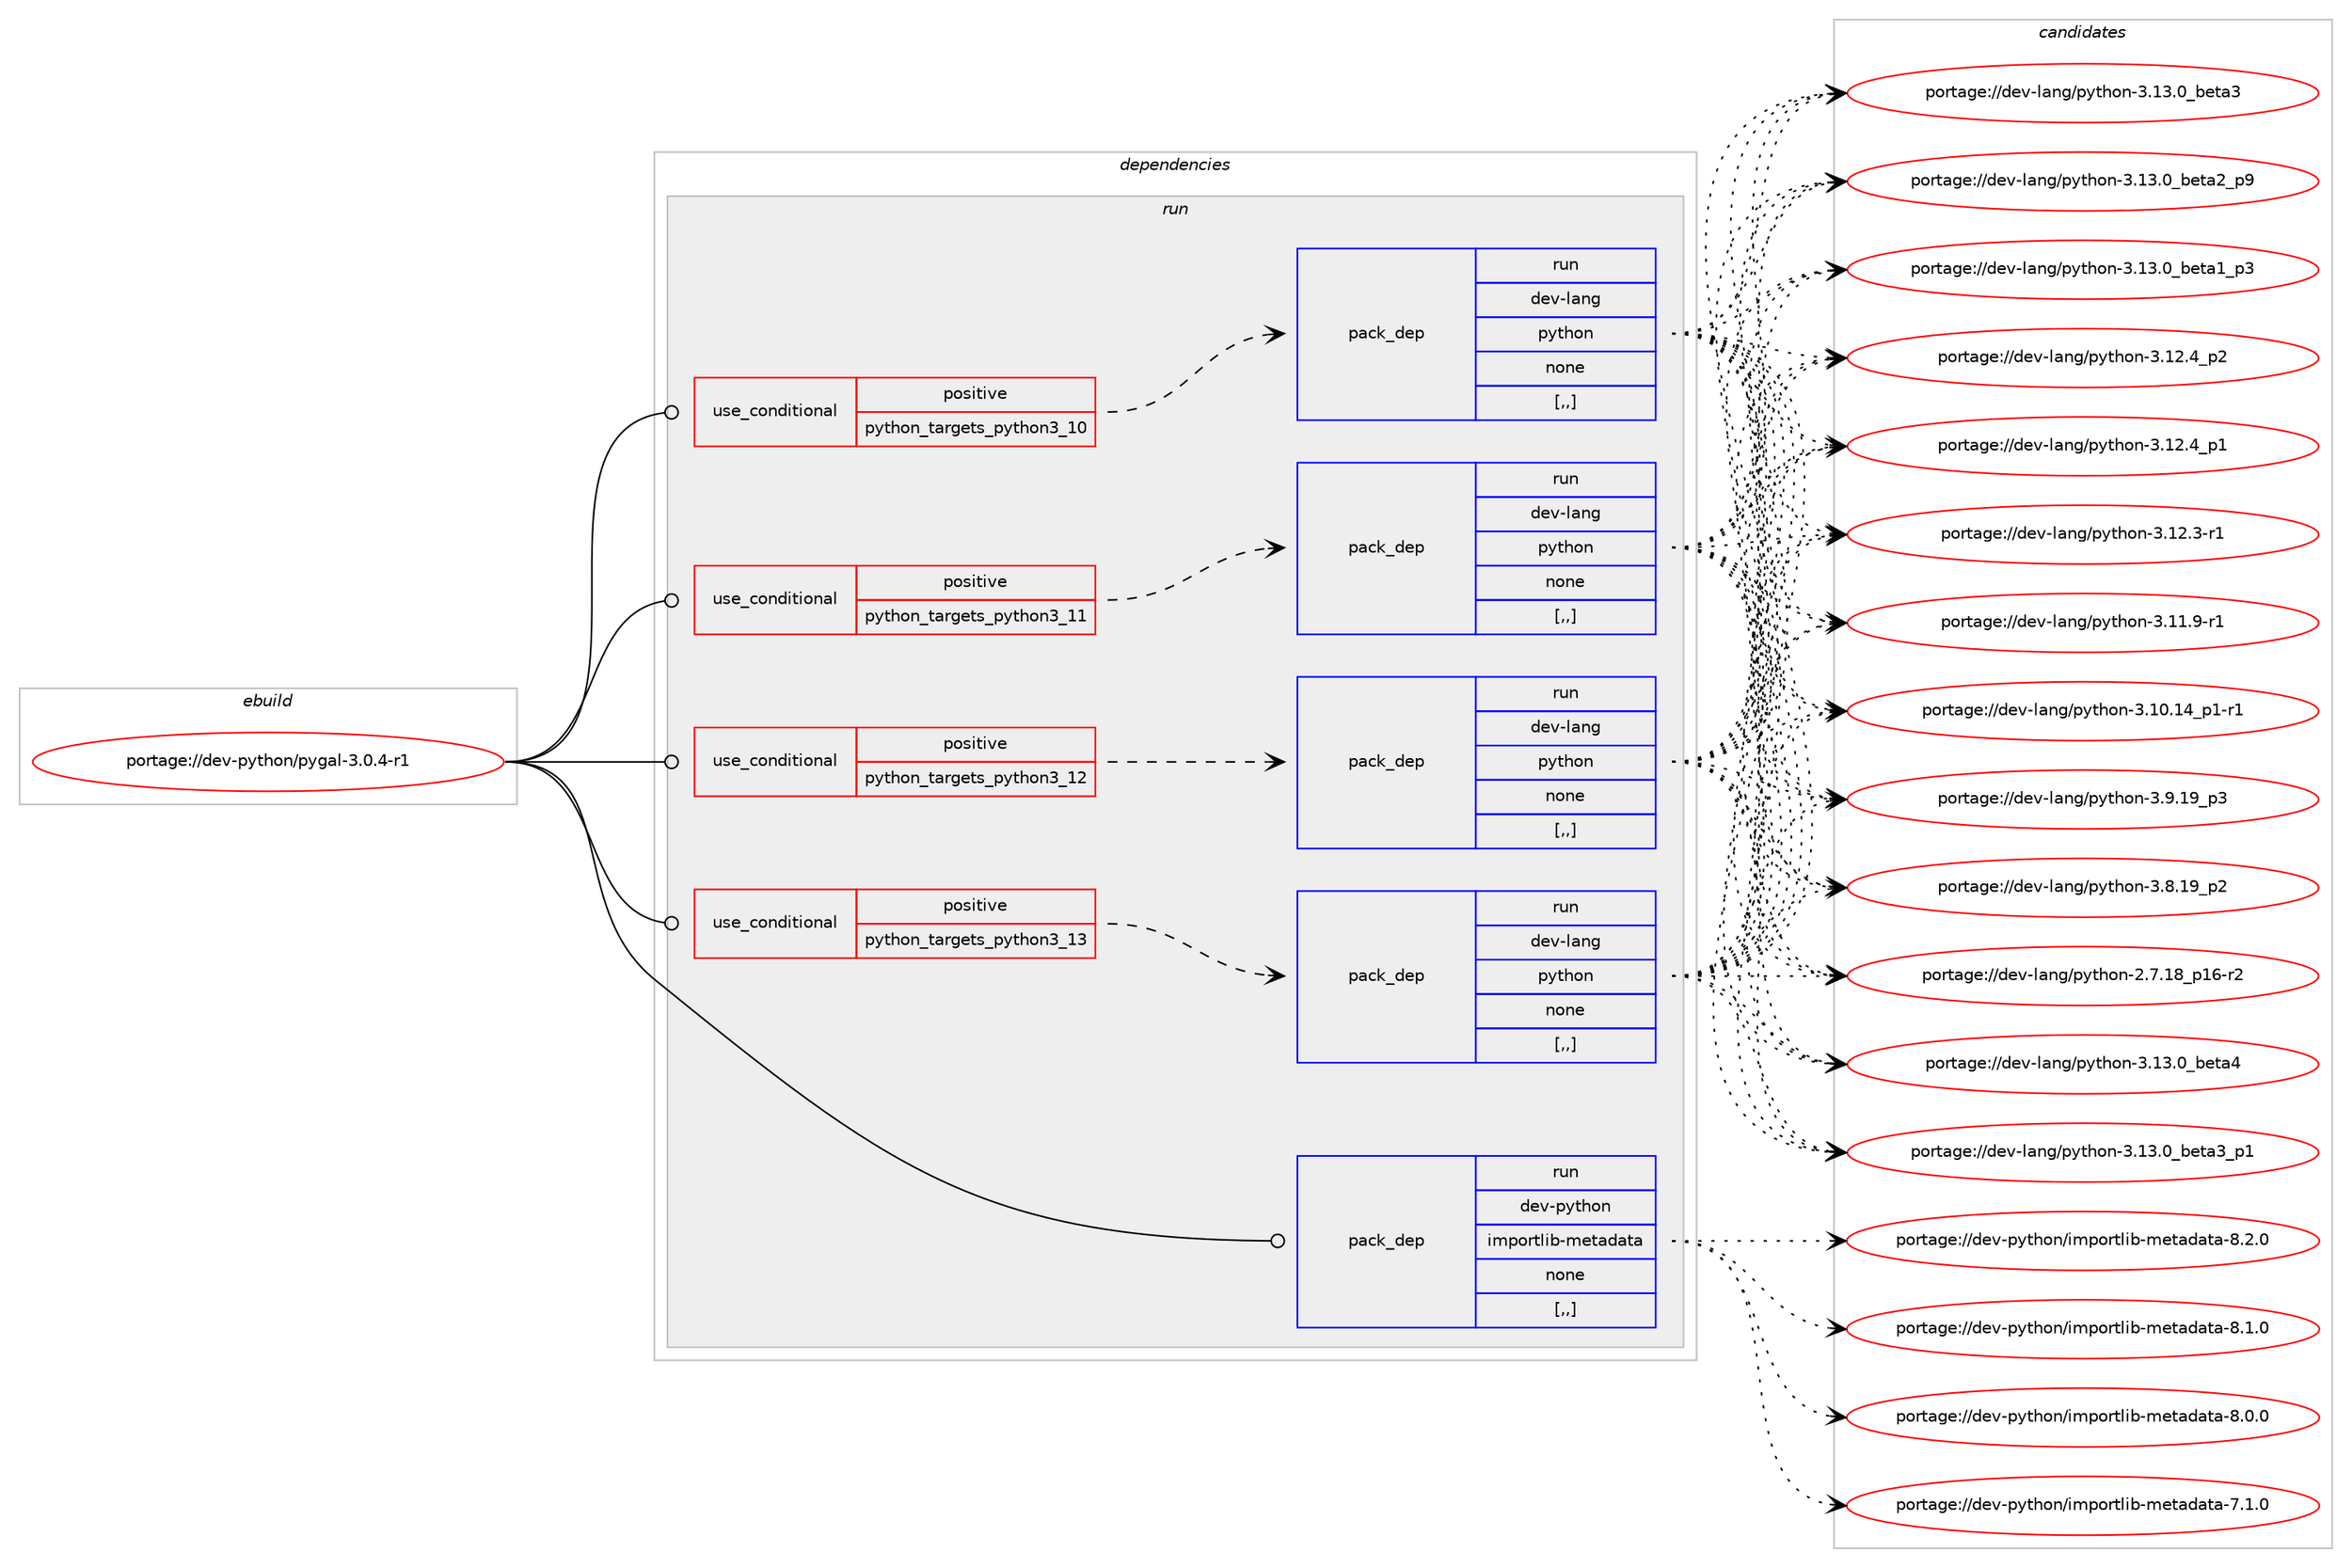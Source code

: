 digraph prolog {

# *************
# Graph options
# *************

newrank=true;
concentrate=true;
compound=true;
graph [rankdir=LR,fontname=Helvetica,fontsize=10,ranksep=1.5];#, ranksep=2.5, nodesep=0.2];
edge  [arrowhead=vee];
node  [fontname=Helvetica,fontsize=10];

# **********
# The ebuild
# **********

subgraph cluster_leftcol {
color=gray;
label=<<i>ebuild</i>>;
id [label="portage://dev-python/pygal-3.0.4-r1", color=red, width=4, href="../dev-python/pygal-3.0.4-r1.svg"];
}

# ****************
# The dependencies
# ****************

subgraph cluster_midcol {
color=gray;
label=<<i>dependencies</i>>;
subgraph cluster_compile {
fillcolor="#eeeeee";
style=filled;
label=<<i>compile</i>>;
}
subgraph cluster_compileandrun {
fillcolor="#eeeeee";
style=filled;
label=<<i>compile and run</i>>;
}
subgraph cluster_run {
fillcolor="#eeeeee";
style=filled;
label=<<i>run</i>>;
subgraph cond36984 {
dependency156874 [label=<<TABLE BORDER="0" CELLBORDER="1" CELLSPACING="0" CELLPADDING="4"><TR><TD ROWSPAN="3" CELLPADDING="10">use_conditional</TD></TR><TR><TD>positive</TD></TR><TR><TD>python_targets_python3_10</TD></TR></TABLE>>, shape=none, color=red];
subgraph pack118638 {
dependency156875 [label=<<TABLE BORDER="0" CELLBORDER="1" CELLSPACING="0" CELLPADDING="4" WIDTH="220"><TR><TD ROWSPAN="6" CELLPADDING="30">pack_dep</TD></TR><TR><TD WIDTH="110">run</TD></TR><TR><TD>dev-lang</TD></TR><TR><TD>python</TD></TR><TR><TD>none</TD></TR><TR><TD>[,,]</TD></TR></TABLE>>, shape=none, color=blue];
}
dependency156874:e -> dependency156875:w [weight=20,style="dashed",arrowhead="vee"];
}
id:e -> dependency156874:w [weight=20,style="solid",arrowhead="odot"];
subgraph cond36985 {
dependency156876 [label=<<TABLE BORDER="0" CELLBORDER="1" CELLSPACING="0" CELLPADDING="4"><TR><TD ROWSPAN="3" CELLPADDING="10">use_conditional</TD></TR><TR><TD>positive</TD></TR><TR><TD>python_targets_python3_11</TD></TR></TABLE>>, shape=none, color=red];
subgraph pack118639 {
dependency156877 [label=<<TABLE BORDER="0" CELLBORDER="1" CELLSPACING="0" CELLPADDING="4" WIDTH="220"><TR><TD ROWSPAN="6" CELLPADDING="30">pack_dep</TD></TR><TR><TD WIDTH="110">run</TD></TR><TR><TD>dev-lang</TD></TR><TR><TD>python</TD></TR><TR><TD>none</TD></TR><TR><TD>[,,]</TD></TR></TABLE>>, shape=none, color=blue];
}
dependency156876:e -> dependency156877:w [weight=20,style="dashed",arrowhead="vee"];
}
id:e -> dependency156876:w [weight=20,style="solid",arrowhead="odot"];
subgraph cond36986 {
dependency156878 [label=<<TABLE BORDER="0" CELLBORDER="1" CELLSPACING="0" CELLPADDING="4"><TR><TD ROWSPAN="3" CELLPADDING="10">use_conditional</TD></TR><TR><TD>positive</TD></TR><TR><TD>python_targets_python3_12</TD></TR></TABLE>>, shape=none, color=red];
subgraph pack118640 {
dependency156879 [label=<<TABLE BORDER="0" CELLBORDER="1" CELLSPACING="0" CELLPADDING="4" WIDTH="220"><TR><TD ROWSPAN="6" CELLPADDING="30">pack_dep</TD></TR><TR><TD WIDTH="110">run</TD></TR><TR><TD>dev-lang</TD></TR><TR><TD>python</TD></TR><TR><TD>none</TD></TR><TR><TD>[,,]</TD></TR></TABLE>>, shape=none, color=blue];
}
dependency156878:e -> dependency156879:w [weight=20,style="dashed",arrowhead="vee"];
}
id:e -> dependency156878:w [weight=20,style="solid",arrowhead="odot"];
subgraph cond36987 {
dependency156880 [label=<<TABLE BORDER="0" CELLBORDER="1" CELLSPACING="0" CELLPADDING="4"><TR><TD ROWSPAN="3" CELLPADDING="10">use_conditional</TD></TR><TR><TD>positive</TD></TR><TR><TD>python_targets_python3_13</TD></TR></TABLE>>, shape=none, color=red];
subgraph pack118641 {
dependency156881 [label=<<TABLE BORDER="0" CELLBORDER="1" CELLSPACING="0" CELLPADDING="4" WIDTH="220"><TR><TD ROWSPAN="6" CELLPADDING="30">pack_dep</TD></TR><TR><TD WIDTH="110">run</TD></TR><TR><TD>dev-lang</TD></TR><TR><TD>python</TD></TR><TR><TD>none</TD></TR><TR><TD>[,,]</TD></TR></TABLE>>, shape=none, color=blue];
}
dependency156880:e -> dependency156881:w [weight=20,style="dashed",arrowhead="vee"];
}
id:e -> dependency156880:w [weight=20,style="solid",arrowhead="odot"];
subgraph pack118642 {
dependency156882 [label=<<TABLE BORDER="0" CELLBORDER="1" CELLSPACING="0" CELLPADDING="4" WIDTH="220"><TR><TD ROWSPAN="6" CELLPADDING="30">pack_dep</TD></TR><TR><TD WIDTH="110">run</TD></TR><TR><TD>dev-python</TD></TR><TR><TD>importlib-metadata</TD></TR><TR><TD>none</TD></TR><TR><TD>[,,]</TD></TR></TABLE>>, shape=none, color=blue];
}
id:e -> dependency156882:w [weight=20,style="solid",arrowhead="odot"];
}
}

# **************
# The candidates
# **************

subgraph cluster_choices {
rank=same;
color=gray;
label=<<i>candidates</i>>;

subgraph choice118638 {
color=black;
nodesep=1;
choice1001011184510897110103471121211161041111104551464951464895981011169752 [label="portage://dev-lang/python-3.13.0_beta4", color=red, width=4,href="../dev-lang/python-3.13.0_beta4.svg"];
choice10010111845108971101034711212111610411111045514649514648959810111697519511249 [label="portage://dev-lang/python-3.13.0_beta3_p1", color=red, width=4,href="../dev-lang/python-3.13.0_beta3_p1.svg"];
choice1001011184510897110103471121211161041111104551464951464895981011169751 [label="portage://dev-lang/python-3.13.0_beta3", color=red, width=4,href="../dev-lang/python-3.13.0_beta3.svg"];
choice10010111845108971101034711212111610411111045514649514648959810111697509511257 [label="portage://dev-lang/python-3.13.0_beta2_p9", color=red, width=4,href="../dev-lang/python-3.13.0_beta2_p9.svg"];
choice10010111845108971101034711212111610411111045514649514648959810111697499511251 [label="portage://dev-lang/python-3.13.0_beta1_p3", color=red, width=4,href="../dev-lang/python-3.13.0_beta1_p3.svg"];
choice100101118451089711010347112121116104111110455146495046529511250 [label="portage://dev-lang/python-3.12.4_p2", color=red, width=4,href="../dev-lang/python-3.12.4_p2.svg"];
choice100101118451089711010347112121116104111110455146495046529511249 [label="portage://dev-lang/python-3.12.4_p1", color=red, width=4,href="../dev-lang/python-3.12.4_p1.svg"];
choice100101118451089711010347112121116104111110455146495046514511449 [label="portage://dev-lang/python-3.12.3-r1", color=red, width=4,href="../dev-lang/python-3.12.3-r1.svg"];
choice100101118451089711010347112121116104111110455146494946574511449 [label="portage://dev-lang/python-3.11.9-r1", color=red, width=4,href="../dev-lang/python-3.11.9-r1.svg"];
choice100101118451089711010347112121116104111110455146494846495295112494511449 [label="portage://dev-lang/python-3.10.14_p1-r1", color=red, width=4,href="../dev-lang/python-3.10.14_p1-r1.svg"];
choice100101118451089711010347112121116104111110455146574649579511251 [label="portage://dev-lang/python-3.9.19_p3", color=red, width=4,href="../dev-lang/python-3.9.19_p3.svg"];
choice100101118451089711010347112121116104111110455146564649579511250 [label="portage://dev-lang/python-3.8.19_p2", color=red, width=4,href="../dev-lang/python-3.8.19_p2.svg"];
choice100101118451089711010347112121116104111110455046554649569511249544511450 [label="portage://dev-lang/python-2.7.18_p16-r2", color=red, width=4,href="../dev-lang/python-2.7.18_p16-r2.svg"];
dependency156875:e -> choice1001011184510897110103471121211161041111104551464951464895981011169752:w [style=dotted,weight="100"];
dependency156875:e -> choice10010111845108971101034711212111610411111045514649514648959810111697519511249:w [style=dotted,weight="100"];
dependency156875:e -> choice1001011184510897110103471121211161041111104551464951464895981011169751:w [style=dotted,weight="100"];
dependency156875:e -> choice10010111845108971101034711212111610411111045514649514648959810111697509511257:w [style=dotted,weight="100"];
dependency156875:e -> choice10010111845108971101034711212111610411111045514649514648959810111697499511251:w [style=dotted,weight="100"];
dependency156875:e -> choice100101118451089711010347112121116104111110455146495046529511250:w [style=dotted,weight="100"];
dependency156875:e -> choice100101118451089711010347112121116104111110455146495046529511249:w [style=dotted,weight="100"];
dependency156875:e -> choice100101118451089711010347112121116104111110455146495046514511449:w [style=dotted,weight="100"];
dependency156875:e -> choice100101118451089711010347112121116104111110455146494946574511449:w [style=dotted,weight="100"];
dependency156875:e -> choice100101118451089711010347112121116104111110455146494846495295112494511449:w [style=dotted,weight="100"];
dependency156875:e -> choice100101118451089711010347112121116104111110455146574649579511251:w [style=dotted,weight="100"];
dependency156875:e -> choice100101118451089711010347112121116104111110455146564649579511250:w [style=dotted,weight="100"];
dependency156875:e -> choice100101118451089711010347112121116104111110455046554649569511249544511450:w [style=dotted,weight="100"];
}
subgraph choice118639 {
color=black;
nodesep=1;
choice1001011184510897110103471121211161041111104551464951464895981011169752 [label="portage://dev-lang/python-3.13.0_beta4", color=red, width=4,href="../dev-lang/python-3.13.0_beta4.svg"];
choice10010111845108971101034711212111610411111045514649514648959810111697519511249 [label="portage://dev-lang/python-3.13.0_beta3_p1", color=red, width=4,href="../dev-lang/python-3.13.0_beta3_p1.svg"];
choice1001011184510897110103471121211161041111104551464951464895981011169751 [label="portage://dev-lang/python-3.13.0_beta3", color=red, width=4,href="../dev-lang/python-3.13.0_beta3.svg"];
choice10010111845108971101034711212111610411111045514649514648959810111697509511257 [label="portage://dev-lang/python-3.13.0_beta2_p9", color=red, width=4,href="../dev-lang/python-3.13.0_beta2_p9.svg"];
choice10010111845108971101034711212111610411111045514649514648959810111697499511251 [label="portage://dev-lang/python-3.13.0_beta1_p3", color=red, width=4,href="../dev-lang/python-3.13.0_beta1_p3.svg"];
choice100101118451089711010347112121116104111110455146495046529511250 [label="portage://dev-lang/python-3.12.4_p2", color=red, width=4,href="../dev-lang/python-3.12.4_p2.svg"];
choice100101118451089711010347112121116104111110455146495046529511249 [label="portage://dev-lang/python-3.12.4_p1", color=red, width=4,href="../dev-lang/python-3.12.4_p1.svg"];
choice100101118451089711010347112121116104111110455146495046514511449 [label="portage://dev-lang/python-3.12.3-r1", color=red, width=4,href="../dev-lang/python-3.12.3-r1.svg"];
choice100101118451089711010347112121116104111110455146494946574511449 [label="portage://dev-lang/python-3.11.9-r1", color=red, width=4,href="../dev-lang/python-3.11.9-r1.svg"];
choice100101118451089711010347112121116104111110455146494846495295112494511449 [label="portage://dev-lang/python-3.10.14_p1-r1", color=red, width=4,href="../dev-lang/python-3.10.14_p1-r1.svg"];
choice100101118451089711010347112121116104111110455146574649579511251 [label="portage://dev-lang/python-3.9.19_p3", color=red, width=4,href="../dev-lang/python-3.9.19_p3.svg"];
choice100101118451089711010347112121116104111110455146564649579511250 [label="portage://dev-lang/python-3.8.19_p2", color=red, width=4,href="../dev-lang/python-3.8.19_p2.svg"];
choice100101118451089711010347112121116104111110455046554649569511249544511450 [label="portage://dev-lang/python-2.7.18_p16-r2", color=red, width=4,href="../dev-lang/python-2.7.18_p16-r2.svg"];
dependency156877:e -> choice1001011184510897110103471121211161041111104551464951464895981011169752:w [style=dotted,weight="100"];
dependency156877:e -> choice10010111845108971101034711212111610411111045514649514648959810111697519511249:w [style=dotted,weight="100"];
dependency156877:e -> choice1001011184510897110103471121211161041111104551464951464895981011169751:w [style=dotted,weight="100"];
dependency156877:e -> choice10010111845108971101034711212111610411111045514649514648959810111697509511257:w [style=dotted,weight="100"];
dependency156877:e -> choice10010111845108971101034711212111610411111045514649514648959810111697499511251:w [style=dotted,weight="100"];
dependency156877:e -> choice100101118451089711010347112121116104111110455146495046529511250:w [style=dotted,weight="100"];
dependency156877:e -> choice100101118451089711010347112121116104111110455146495046529511249:w [style=dotted,weight="100"];
dependency156877:e -> choice100101118451089711010347112121116104111110455146495046514511449:w [style=dotted,weight="100"];
dependency156877:e -> choice100101118451089711010347112121116104111110455146494946574511449:w [style=dotted,weight="100"];
dependency156877:e -> choice100101118451089711010347112121116104111110455146494846495295112494511449:w [style=dotted,weight="100"];
dependency156877:e -> choice100101118451089711010347112121116104111110455146574649579511251:w [style=dotted,weight="100"];
dependency156877:e -> choice100101118451089711010347112121116104111110455146564649579511250:w [style=dotted,weight="100"];
dependency156877:e -> choice100101118451089711010347112121116104111110455046554649569511249544511450:w [style=dotted,weight="100"];
}
subgraph choice118640 {
color=black;
nodesep=1;
choice1001011184510897110103471121211161041111104551464951464895981011169752 [label="portage://dev-lang/python-3.13.0_beta4", color=red, width=4,href="../dev-lang/python-3.13.0_beta4.svg"];
choice10010111845108971101034711212111610411111045514649514648959810111697519511249 [label="portage://dev-lang/python-3.13.0_beta3_p1", color=red, width=4,href="../dev-lang/python-3.13.0_beta3_p1.svg"];
choice1001011184510897110103471121211161041111104551464951464895981011169751 [label="portage://dev-lang/python-3.13.0_beta3", color=red, width=4,href="../dev-lang/python-3.13.0_beta3.svg"];
choice10010111845108971101034711212111610411111045514649514648959810111697509511257 [label="portage://dev-lang/python-3.13.0_beta2_p9", color=red, width=4,href="../dev-lang/python-3.13.0_beta2_p9.svg"];
choice10010111845108971101034711212111610411111045514649514648959810111697499511251 [label="portage://dev-lang/python-3.13.0_beta1_p3", color=red, width=4,href="../dev-lang/python-3.13.0_beta1_p3.svg"];
choice100101118451089711010347112121116104111110455146495046529511250 [label="portage://dev-lang/python-3.12.4_p2", color=red, width=4,href="../dev-lang/python-3.12.4_p2.svg"];
choice100101118451089711010347112121116104111110455146495046529511249 [label="portage://dev-lang/python-3.12.4_p1", color=red, width=4,href="../dev-lang/python-3.12.4_p1.svg"];
choice100101118451089711010347112121116104111110455146495046514511449 [label="portage://dev-lang/python-3.12.3-r1", color=red, width=4,href="../dev-lang/python-3.12.3-r1.svg"];
choice100101118451089711010347112121116104111110455146494946574511449 [label="portage://dev-lang/python-3.11.9-r1", color=red, width=4,href="../dev-lang/python-3.11.9-r1.svg"];
choice100101118451089711010347112121116104111110455146494846495295112494511449 [label="portage://dev-lang/python-3.10.14_p1-r1", color=red, width=4,href="../dev-lang/python-3.10.14_p1-r1.svg"];
choice100101118451089711010347112121116104111110455146574649579511251 [label="portage://dev-lang/python-3.9.19_p3", color=red, width=4,href="../dev-lang/python-3.9.19_p3.svg"];
choice100101118451089711010347112121116104111110455146564649579511250 [label="portage://dev-lang/python-3.8.19_p2", color=red, width=4,href="../dev-lang/python-3.8.19_p2.svg"];
choice100101118451089711010347112121116104111110455046554649569511249544511450 [label="portage://dev-lang/python-2.7.18_p16-r2", color=red, width=4,href="../dev-lang/python-2.7.18_p16-r2.svg"];
dependency156879:e -> choice1001011184510897110103471121211161041111104551464951464895981011169752:w [style=dotted,weight="100"];
dependency156879:e -> choice10010111845108971101034711212111610411111045514649514648959810111697519511249:w [style=dotted,weight="100"];
dependency156879:e -> choice1001011184510897110103471121211161041111104551464951464895981011169751:w [style=dotted,weight="100"];
dependency156879:e -> choice10010111845108971101034711212111610411111045514649514648959810111697509511257:w [style=dotted,weight="100"];
dependency156879:e -> choice10010111845108971101034711212111610411111045514649514648959810111697499511251:w [style=dotted,weight="100"];
dependency156879:e -> choice100101118451089711010347112121116104111110455146495046529511250:w [style=dotted,weight="100"];
dependency156879:e -> choice100101118451089711010347112121116104111110455146495046529511249:w [style=dotted,weight="100"];
dependency156879:e -> choice100101118451089711010347112121116104111110455146495046514511449:w [style=dotted,weight="100"];
dependency156879:e -> choice100101118451089711010347112121116104111110455146494946574511449:w [style=dotted,weight="100"];
dependency156879:e -> choice100101118451089711010347112121116104111110455146494846495295112494511449:w [style=dotted,weight="100"];
dependency156879:e -> choice100101118451089711010347112121116104111110455146574649579511251:w [style=dotted,weight="100"];
dependency156879:e -> choice100101118451089711010347112121116104111110455146564649579511250:w [style=dotted,weight="100"];
dependency156879:e -> choice100101118451089711010347112121116104111110455046554649569511249544511450:w [style=dotted,weight="100"];
}
subgraph choice118641 {
color=black;
nodesep=1;
choice1001011184510897110103471121211161041111104551464951464895981011169752 [label="portage://dev-lang/python-3.13.0_beta4", color=red, width=4,href="../dev-lang/python-3.13.0_beta4.svg"];
choice10010111845108971101034711212111610411111045514649514648959810111697519511249 [label="portage://dev-lang/python-3.13.0_beta3_p1", color=red, width=4,href="../dev-lang/python-3.13.0_beta3_p1.svg"];
choice1001011184510897110103471121211161041111104551464951464895981011169751 [label="portage://dev-lang/python-3.13.0_beta3", color=red, width=4,href="../dev-lang/python-3.13.0_beta3.svg"];
choice10010111845108971101034711212111610411111045514649514648959810111697509511257 [label="portage://dev-lang/python-3.13.0_beta2_p9", color=red, width=4,href="../dev-lang/python-3.13.0_beta2_p9.svg"];
choice10010111845108971101034711212111610411111045514649514648959810111697499511251 [label="portage://dev-lang/python-3.13.0_beta1_p3", color=red, width=4,href="../dev-lang/python-3.13.0_beta1_p3.svg"];
choice100101118451089711010347112121116104111110455146495046529511250 [label="portage://dev-lang/python-3.12.4_p2", color=red, width=4,href="../dev-lang/python-3.12.4_p2.svg"];
choice100101118451089711010347112121116104111110455146495046529511249 [label="portage://dev-lang/python-3.12.4_p1", color=red, width=4,href="../dev-lang/python-3.12.4_p1.svg"];
choice100101118451089711010347112121116104111110455146495046514511449 [label="portage://dev-lang/python-3.12.3-r1", color=red, width=4,href="../dev-lang/python-3.12.3-r1.svg"];
choice100101118451089711010347112121116104111110455146494946574511449 [label="portage://dev-lang/python-3.11.9-r1", color=red, width=4,href="../dev-lang/python-3.11.9-r1.svg"];
choice100101118451089711010347112121116104111110455146494846495295112494511449 [label="portage://dev-lang/python-3.10.14_p1-r1", color=red, width=4,href="../dev-lang/python-3.10.14_p1-r1.svg"];
choice100101118451089711010347112121116104111110455146574649579511251 [label="portage://dev-lang/python-3.9.19_p3", color=red, width=4,href="../dev-lang/python-3.9.19_p3.svg"];
choice100101118451089711010347112121116104111110455146564649579511250 [label="portage://dev-lang/python-3.8.19_p2", color=red, width=4,href="../dev-lang/python-3.8.19_p2.svg"];
choice100101118451089711010347112121116104111110455046554649569511249544511450 [label="portage://dev-lang/python-2.7.18_p16-r2", color=red, width=4,href="../dev-lang/python-2.7.18_p16-r2.svg"];
dependency156881:e -> choice1001011184510897110103471121211161041111104551464951464895981011169752:w [style=dotted,weight="100"];
dependency156881:e -> choice10010111845108971101034711212111610411111045514649514648959810111697519511249:w [style=dotted,weight="100"];
dependency156881:e -> choice1001011184510897110103471121211161041111104551464951464895981011169751:w [style=dotted,weight="100"];
dependency156881:e -> choice10010111845108971101034711212111610411111045514649514648959810111697509511257:w [style=dotted,weight="100"];
dependency156881:e -> choice10010111845108971101034711212111610411111045514649514648959810111697499511251:w [style=dotted,weight="100"];
dependency156881:e -> choice100101118451089711010347112121116104111110455146495046529511250:w [style=dotted,weight="100"];
dependency156881:e -> choice100101118451089711010347112121116104111110455146495046529511249:w [style=dotted,weight="100"];
dependency156881:e -> choice100101118451089711010347112121116104111110455146495046514511449:w [style=dotted,weight="100"];
dependency156881:e -> choice100101118451089711010347112121116104111110455146494946574511449:w [style=dotted,weight="100"];
dependency156881:e -> choice100101118451089711010347112121116104111110455146494846495295112494511449:w [style=dotted,weight="100"];
dependency156881:e -> choice100101118451089711010347112121116104111110455146574649579511251:w [style=dotted,weight="100"];
dependency156881:e -> choice100101118451089711010347112121116104111110455146564649579511250:w [style=dotted,weight="100"];
dependency156881:e -> choice100101118451089711010347112121116104111110455046554649569511249544511450:w [style=dotted,weight="100"];
}
subgraph choice118642 {
color=black;
nodesep=1;
choice10010111845112121116104111110471051091121111141161081059845109101116971009711697455646504648 [label="portage://dev-python/importlib-metadata-8.2.0", color=red, width=4,href="../dev-python/importlib-metadata-8.2.0.svg"];
choice10010111845112121116104111110471051091121111141161081059845109101116971009711697455646494648 [label="portage://dev-python/importlib-metadata-8.1.0", color=red, width=4,href="../dev-python/importlib-metadata-8.1.0.svg"];
choice10010111845112121116104111110471051091121111141161081059845109101116971009711697455646484648 [label="portage://dev-python/importlib-metadata-8.0.0", color=red, width=4,href="../dev-python/importlib-metadata-8.0.0.svg"];
choice10010111845112121116104111110471051091121111141161081059845109101116971009711697455546494648 [label="portage://dev-python/importlib-metadata-7.1.0", color=red, width=4,href="../dev-python/importlib-metadata-7.1.0.svg"];
dependency156882:e -> choice10010111845112121116104111110471051091121111141161081059845109101116971009711697455646504648:w [style=dotted,weight="100"];
dependency156882:e -> choice10010111845112121116104111110471051091121111141161081059845109101116971009711697455646494648:w [style=dotted,weight="100"];
dependency156882:e -> choice10010111845112121116104111110471051091121111141161081059845109101116971009711697455646484648:w [style=dotted,weight="100"];
dependency156882:e -> choice10010111845112121116104111110471051091121111141161081059845109101116971009711697455546494648:w [style=dotted,weight="100"];
}
}

}
